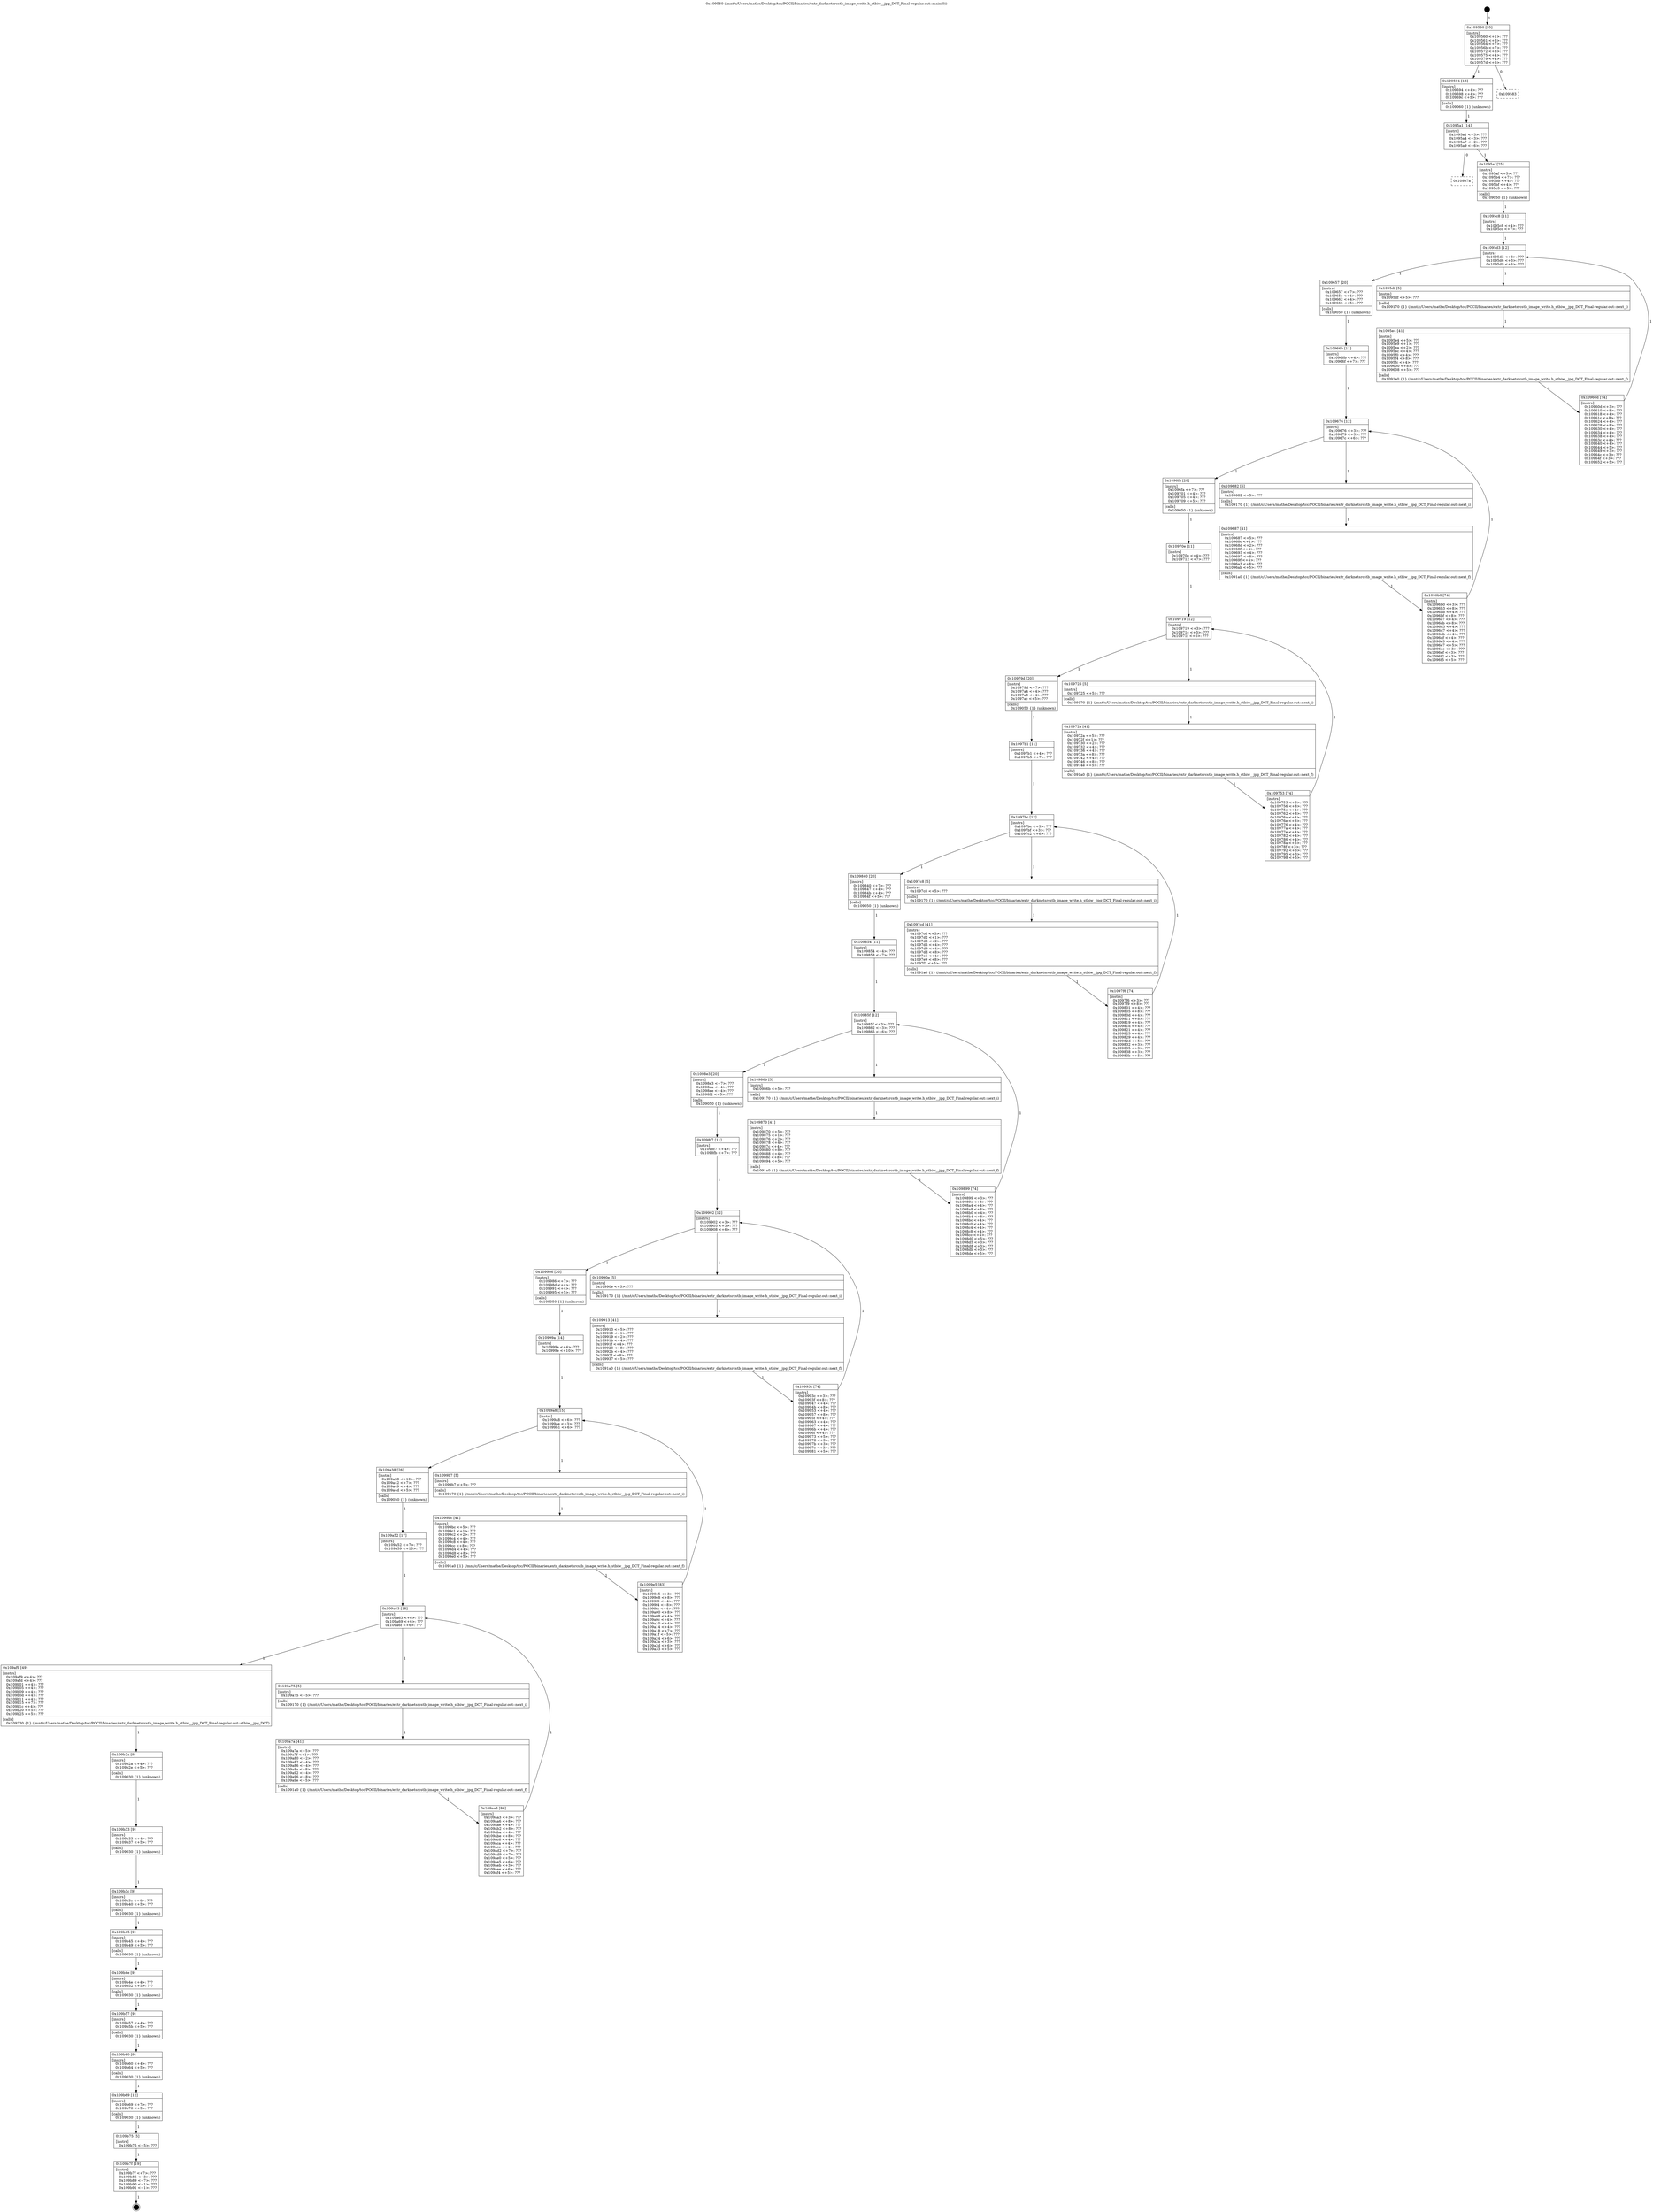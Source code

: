 digraph "0x109560" {
  label = "0x109560 (/mnt/c/Users/mathe/Desktop/tcc/POCII/binaries/extr_darknetsrcstb_image_write.h_stbiw__jpg_DCT_Final-regular.out::main(0))"
  labelloc = "t"
  node[shape=record]

  Entry [label="",width=0.3,height=0.3,shape=circle,fillcolor=black,style=filled]
  "0x109560" [label="{
     0x109560 [35]\l
     | [instrs]\l
     &nbsp;&nbsp;0x109560 \<+1\>: ???\l
     &nbsp;&nbsp;0x109561 \<+3\>: ???\l
     &nbsp;&nbsp;0x109564 \<+7\>: ???\l
     &nbsp;&nbsp;0x10956b \<+7\>: ???\l
     &nbsp;&nbsp;0x109572 \<+3\>: ???\l
     &nbsp;&nbsp;0x109575 \<+4\>: ???\l
     &nbsp;&nbsp;0x109579 \<+4\>: ???\l
     &nbsp;&nbsp;0x10957d \<+6\>: ???\l
  }"]
  "0x109594" [label="{
     0x109594 [13]\l
     | [instrs]\l
     &nbsp;&nbsp;0x109594 \<+4\>: ???\l
     &nbsp;&nbsp;0x109598 \<+4\>: ???\l
     &nbsp;&nbsp;0x10959c \<+5\>: ???\l
     | [calls]\l
     &nbsp;&nbsp;0x109060 \{1\} (unknown)\l
  }"]
  "0x109583" [label="{
     0x109583\l
  }", style=dashed]
  "0x1095a1" [label="{
     0x1095a1 [14]\l
     | [instrs]\l
     &nbsp;&nbsp;0x1095a1 \<+3\>: ???\l
     &nbsp;&nbsp;0x1095a4 \<+3\>: ???\l
     &nbsp;&nbsp;0x1095a7 \<+2\>: ???\l
     &nbsp;&nbsp;0x1095a9 \<+6\>: ???\l
  }"]
  "0x109b7a" [label="{
     0x109b7a\l
  }", style=dashed]
  "0x1095af" [label="{
     0x1095af [25]\l
     | [instrs]\l
     &nbsp;&nbsp;0x1095af \<+5\>: ???\l
     &nbsp;&nbsp;0x1095b4 \<+7\>: ???\l
     &nbsp;&nbsp;0x1095bb \<+4\>: ???\l
     &nbsp;&nbsp;0x1095bf \<+4\>: ???\l
     &nbsp;&nbsp;0x1095c3 \<+5\>: ???\l
     | [calls]\l
     &nbsp;&nbsp;0x109050 \{1\} (unknown)\l
  }"]
  Exit [label="",width=0.3,height=0.3,shape=circle,fillcolor=black,style=filled,peripheries=2]
  "0x1095d3" [label="{
     0x1095d3 [12]\l
     | [instrs]\l
     &nbsp;&nbsp;0x1095d3 \<+3\>: ???\l
     &nbsp;&nbsp;0x1095d6 \<+3\>: ???\l
     &nbsp;&nbsp;0x1095d9 \<+6\>: ???\l
  }"]
  "0x109657" [label="{
     0x109657 [20]\l
     | [instrs]\l
     &nbsp;&nbsp;0x109657 \<+7\>: ???\l
     &nbsp;&nbsp;0x10965e \<+4\>: ???\l
     &nbsp;&nbsp;0x109662 \<+4\>: ???\l
     &nbsp;&nbsp;0x109666 \<+5\>: ???\l
     | [calls]\l
     &nbsp;&nbsp;0x109050 \{1\} (unknown)\l
  }"]
  "0x1095df" [label="{
     0x1095df [5]\l
     | [instrs]\l
     &nbsp;&nbsp;0x1095df \<+5\>: ???\l
     | [calls]\l
     &nbsp;&nbsp;0x109170 \{1\} (/mnt/c/Users/mathe/Desktop/tcc/POCII/binaries/extr_darknetsrcstb_image_write.h_stbiw__jpg_DCT_Final-regular.out::next_i)\l
  }"]
  "0x1095e4" [label="{
     0x1095e4 [41]\l
     | [instrs]\l
     &nbsp;&nbsp;0x1095e4 \<+5\>: ???\l
     &nbsp;&nbsp;0x1095e9 \<+1\>: ???\l
     &nbsp;&nbsp;0x1095ea \<+2\>: ???\l
     &nbsp;&nbsp;0x1095ec \<+4\>: ???\l
     &nbsp;&nbsp;0x1095f0 \<+4\>: ???\l
     &nbsp;&nbsp;0x1095f4 \<+8\>: ???\l
     &nbsp;&nbsp;0x1095fc \<+4\>: ???\l
     &nbsp;&nbsp;0x109600 \<+8\>: ???\l
     &nbsp;&nbsp;0x109608 \<+5\>: ???\l
     | [calls]\l
     &nbsp;&nbsp;0x1091a0 \{1\} (/mnt/c/Users/mathe/Desktop/tcc/POCII/binaries/extr_darknetsrcstb_image_write.h_stbiw__jpg_DCT_Final-regular.out::next_f)\l
  }"]
  "0x10960d" [label="{
     0x10960d [74]\l
     | [instrs]\l
     &nbsp;&nbsp;0x10960d \<+3\>: ???\l
     &nbsp;&nbsp;0x109610 \<+8\>: ???\l
     &nbsp;&nbsp;0x109618 \<+4\>: ???\l
     &nbsp;&nbsp;0x10961c \<+8\>: ???\l
     &nbsp;&nbsp;0x109624 \<+4\>: ???\l
     &nbsp;&nbsp;0x109628 \<+8\>: ???\l
     &nbsp;&nbsp;0x109630 \<+4\>: ???\l
     &nbsp;&nbsp;0x109634 \<+4\>: ???\l
     &nbsp;&nbsp;0x109638 \<+4\>: ???\l
     &nbsp;&nbsp;0x10963c \<+4\>: ???\l
     &nbsp;&nbsp;0x109640 \<+4\>: ???\l
     &nbsp;&nbsp;0x109644 \<+5\>: ???\l
     &nbsp;&nbsp;0x109649 \<+3\>: ???\l
     &nbsp;&nbsp;0x10964c \<+3\>: ???\l
     &nbsp;&nbsp;0x10964f \<+3\>: ???\l
     &nbsp;&nbsp;0x109652 \<+5\>: ???\l
  }"]
  "0x1095c8" [label="{
     0x1095c8 [11]\l
     | [instrs]\l
     &nbsp;&nbsp;0x1095c8 \<+4\>: ???\l
     &nbsp;&nbsp;0x1095cc \<+7\>: ???\l
  }"]
  "0x109676" [label="{
     0x109676 [12]\l
     | [instrs]\l
     &nbsp;&nbsp;0x109676 \<+3\>: ???\l
     &nbsp;&nbsp;0x109679 \<+3\>: ???\l
     &nbsp;&nbsp;0x10967c \<+6\>: ???\l
  }"]
  "0x1096fa" [label="{
     0x1096fa [20]\l
     | [instrs]\l
     &nbsp;&nbsp;0x1096fa \<+7\>: ???\l
     &nbsp;&nbsp;0x109701 \<+4\>: ???\l
     &nbsp;&nbsp;0x109705 \<+4\>: ???\l
     &nbsp;&nbsp;0x109709 \<+5\>: ???\l
     | [calls]\l
     &nbsp;&nbsp;0x109050 \{1\} (unknown)\l
  }"]
  "0x109682" [label="{
     0x109682 [5]\l
     | [instrs]\l
     &nbsp;&nbsp;0x109682 \<+5\>: ???\l
     | [calls]\l
     &nbsp;&nbsp;0x109170 \{1\} (/mnt/c/Users/mathe/Desktop/tcc/POCII/binaries/extr_darknetsrcstb_image_write.h_stbiw__jpg_DCT_Final-regular.out::next_i)\l
  }"]
  "0x109687" [label="{
     0x109687 [41]\l
     | [instrs]\l
     &nbsp;&nbsp;0x109687 \<+5\>: ???\l
     &nbsp;&nbsp;0x10968c \<+1\>: ???\l
     &nbsp;&nbsp;0x10968d \<+2\>: ???\l
     &nbsp;&nbsp;0x10968f \<+4\>: ???\l
     &nbsp;&nbsp;0x109693 \<+4\>: ???\l
     &nbsp;&nbsp;0x109697 \<+8\>: ???\l
     &nbsp;&nbsp;0x10969f \<+4\>: ???\l
     &nbsp;&nbsp;0x1096a3 \<+8\>: ???\l
     &nbsp;&nbsp;0x1096ab \<+5\>: ???\l
     | [calls]\l
     &nbsp;&nbsp;0x1091a0 \{1\} (/mnt/c/Users/mathe/Desktop/tcc/POCII/binaries/extr_darknetsrcstb_image_write.h_stbiw__jpg_DCT_Final-regular.out::next_f)\l
  }"]
  "0x1096b0" [label="{
     0x1096b0 [74]\l
     | [instrs]\l
     &nbsp;&nbsp;0x1096b0 \<+3\>: ???\l
     &nbsp;&nbsp;0x1096b3 \<+8\>: ???\l
     &nbsp;&nbsp;0x1096bb \<+4\>: ???\l
     &nbsp;&nbsp;0x1096bf \<+8\>: ???\l
     &nbsp;&nbsp;0x1096c7 \<+4\>: ???\l
     &nbsp;&nbsp;0x1096cb \<+8\>: ???\l
     &nbsp;&nbsp;0x1096d3 \<+4\>: ???\l
     &nbsp;&nbsp;0x1096d7 \<+4\>: ???\l
     &nbsp;&nbsp;0x1096db \<+4\>: ???\l
     &nbsp;&nbsp;0x1096df \<+4\>: ???\l
     &nbsp;&nbsp;0x1096e3 \<+4\>: ???\l
     &nbsp;&nbsp;0x1096e7 \<+5\>: ???\l
     &nbsp;&nbsp;0x1096ec \<+3\>: ???\l
     &nbsp;&nbsp;0x1096ef \<+3\>: ???\l
     &nbsp;&nbsp;0x1096f2 \<+3\>: ???\l
     &nbsp;&nbsp;0x1096f5 \<+5\>: ???\l
  }"]
  "0x10966b" [label="{
     0x10966b [11]\l
     | [instrs]\l
     &nbsp;&nbsp;0x10966b \<+4\>: ???\l
     &nbsp;&nbsp;0x10966f \<+7\>: ???\l
  }"]
  "0x109719" [label="{
     0x109719 [12]\l
     | [instrs]\l
     &nbsp;&nbsp;0x109719 \<+3\>: ???\l
     &nbsp;&nbsp;0x10971c \<+3\>: ???\l
     &nbsp;&nbsp;0x10971f \<+6\>: ???\l
  }"]
  "0x10979d" [label="{
     0x10979d [20]\l
     | [instrs]\l
     &nbsp;&nbsp;0x10979d \<+7\>: ???\l
     &nbsp;&nbsp;0x1097a4 \<+4\>: ???\l
     &nbsp;&nbsp;0x1097a8 \<+4\>: ???\l
     &nbsp;&nbsp;0x1097ac \<+5\>: ???\l
     | [calls]\l
     &nbsp;&nbsp;0x109050 \{1\} (unknown)\l
  }"]
  "0x109725" [label="{
     0x109725 [5]\l
     | [instrs]\l
     &nbsp;&nbsp;0x109725 \<+5\>: ???\l
     | [calls]\l
     &nbsp;&nbsp;0x109170 \{1\} (/mnt/c/Users/mathe/Desktop/tcc/POCII/binaries/extr_darknetsrcstb_image_write.h_stbiw__jpg_DCT_Final-regular.out::next_i)\l
  }"]
  "0x10972a" [label="{
     0x10972a [41]\l
     | [instrs]\l
     &nbsp;&nbsp;0x10972a \<+5\>: ???\l
     &nbsp;&nbsp;0x10972f \<+1\>: ???\l
     &nbsp;&nbsp;0x109730 \<+2\>: ???\l
     &nbsp;&nbsp;0x109732 \<+4\>: ???\l
     &nbsp;&nbsp;0x109736 \<+4\>: ???\l
     &nbsp;&nbsp;0x10973a \<+8\>: ???\l
     &nbsp;&nbsp;0x109742 \<+4\>: ???\l
     &nbsp;&nbsp;0x109746 \<+8\>: ???\l
     &nbsp;&nbsp;0x10974e \<+5\>: ???\l
     | [calls]\l
     &nbsp;&nbsp;0x1091a0 \{1\} (/mnt/c/Users/mathe/Desktop/tcc/POCII/binaries/extr_darknetsrcstb_image_write.h_stbiw__jpg_DCT_Final-regular.out::next_f)\l
  }"]
  "0x109753" [label="{
     0x109753 [74]\l
     | [instrs]\l
     &nbsp;&nbsp;0x109753 \<+3\>: ???\l
     &nbsp;&nbsp;0x109756 \<+8\>: ???\l
     &nbsp;&nbsp;0x10975e \<+4\>: ???\l
     &nbsp;&nbsp;0x109762 \<+8\>: ???\l
     &nbsp;&nbsp;0x10976a \<+4\>: ???\l
     &nbsp;&nbsp;0x10976e \<+8\>: ???\l
     &nbsp;&nbsp;0x109776 \<+4\>: ???\l
     &nbsp;&nbsp;0x10977a \<+4\>: ???\l
     &nbsp;&nbsp;0x10977e \<+4\>: ???\l
     &nbsp;&nbsp;0x109782 \<+4\>: ???\l
     &nbsp;&nbsp;0x109786 \<+4\>: ???\l
     &nbsp;&nbsp;0x10978a \<+5\>: ???\l
     &nbsp;&nbsp;0x10978f \<+3\>: ???\l
     &nbsp;&nbsp;0x109792 \<+3\>: ???\l
     &nbsp;&nbsp;0x109795 \<+3\>: ???\l
     &nbsp;&nbsp;0x109798 \<+5\>: ???\l
  }"]
  "0x10970e" [label="{
     0x10970e [11]\l
     | [instrs]\l
     &nbsp;&nbsp;0x10970e \<+4\>: ???\l
     &nbsp;&nbsp;0x109712 \<+7\>: ???\l
  }"]
  "0x1097bc" [label="{
     0x1097bc [12]\l
     | [instrs]\l
     &nbsp;&nbsp;0x1097bc \<+3\>: ???\l
     &nbsp;&nbsp;0x1097bf \<+3\>: ???\l
     &nbsp;&nbsp;0x1097c2 \<+6\>: ???\l
  }"]
  "0x109840" [label="{
     0x109840 [20]\l
     | [instrs]\l
     &nbsp;&nbsp;0x109840 \<+7\>: ???\l
     &nbsp;&nbsp;0x109847 \<+4\>: ???\l
     &nbsp;&nbsp;0x10984b \<+4\>: ???\l
     &nbsp;&nbsp;0x10984f \<+5\>: ???\l
     | [calls]\l
     &nbsp;&nbsp;0x109050 \{1\} (unknown)\l
  }"]
  "0x1097c8" [label="{
     0x1097c8 [5]\l
     | [instrs]\l
     &nbsp;&nbsp;0x1097c8 \<+5\>: ???\l
     | [calls]\l
     &nbsp;&nbsp;0x109170 \{1\} (/mnt/c/Users/mathe/Desktop/tcc/POCII/binaries/extr_darknetsrcstb_image_write.h_stbiw__jpg_DCT_Final-regular.out::next_i)\l
  }"]
  "0x1097cd" [label="{
     0x1097cd [41]\l
     | [instrs]\l
     &nbsp;&nbsp;0x1097cd \<+5\>: ???\l
     &nbsp;&nbsp;0x1097d2 \<+1\>: ???\l
     &nbsp;&nbsp;0x1097d3 \<+2\>: ???\l
     &nbsp;&nbsp;0x1097d5 \<+4\>: ???\l
     &nbsp;&nbsp;0x1097d9 \<+4\>: ???\l
     &nbsp;&nbsp;0x1097dd \<+8\>: ???\l
     &nbsp;&nbsp;0x1097e5 \<+4\>: ???\l
     &nbsp;&nbsp;0x1097e9 \<+8\>: ???\l
     &nbsp;&nbsp;0x1097f1 \<+5\>: ???\l
     | [calls]\l
     &nbsp;&nbsp;0x1091a0 \{1\} (/mnt/c/Users/mathe/Desktop/tcc/POCII/binaries/extr_darknetsrcstb_image_write.h_stbiw__jpg_DCT_Final-regular.out::next_f)\l
  }"]
  "0x1097f6" [label="{
     0x1097f6 [74]\l
     | [instrs]\l
     &nbsp;&nbsp;0x1097f6 \<+3\>: ???\l
     &nbsp;&nbsp;0x1097f9 \<+8\>: ???\l
     &nbsp;&nbsp;0x109801 \<+4\>: ???\l
     &nbsp;&nbsp;0x109805 \<+8\>: ???\l
     &nbsp;&nbsp;0x10980d \<+4\>: ???\l
     &nbsp;&nbsp;0x109811 \<+8\>: ???\l
     &nbsp;&nbsp;0x109819 \<+4\>: ???\l
     &nbsp;&nbsp;0x10981d \<+4\>: ???\l
     &nbsp;&nbsp;0x109821 \<+4\>: ???\l
     &nbsp;&nbsp;0x109825 \<+4\>: ???\l
     &nbsp;&nbsp;0x109829 \<+4\>: ???\l
     &nbsp;&nbsp;0x10982d \<+5\>: ???\l
     &nbsp;&nbsp;0x109832 \<+3\>: ???\l
     &nbsp;&nbsp;0x109835 \<+3\>: ???\l
     &nbsp;&nbsp;0x109838 \<+3\>: ???\l
     &nbsp;&nbsp;0x10983b \<+5\>: ???\l
  }"]
  "0x1097b1" [label="{
     0x1097b1 [11]\l
     | [instrs]\l
     &nbsp;&nbsp;0x1097b1 \<+4\>: ???\l
     &nbsp;&nbsp;0x1097b5 \<+7\>: ???\l
  }"]
  "0x10985f" [label="{
     0x10985f [12]\l
     | [instrs]\l
     &nbsp;&nbsp;0x10985f \<+3\>: ???\l
     &nbsp;&nbsp;0x109862 \<+3\>: ???\l
     &nbsp;&nbsp;0x109865 \<+6\>: ???\l
  }"]
  "0x1098e3" [label="{
     0x1098e3 [20]\l
     | [instrs]\l
     &nbsp;&nbsp;0x1098e3 \<+7\>: ???\l
     &nbsp;&nbsp;0x1098ea \<+4\>: ???\l
     &nbsp;&nbsp;0x1098ee \<+4\>: ???\l
     &nbsp;&nbsp;0x1098f2 \<+5\>: ???\l
     | [calls]\l
     &nbsp;&nbsp;0x109050 \{1\} (unknown)\l
  }"]
  "0x10986b" [label="{
     0x10986b [5]\l
     | [instrs]\l
     &nbsp;&nbsp;0x10986b \<+5\>: ???\l
     | [calls]\l
     &nbsp;&nbsp;0x109170 \{1\} (/mnt/c/Users/mathe/Desktop/tcc/POCII/binaries/extr_darknetsrcstb_image_write.h_stbiw__jpg_DCT_Final-regular.out::next_i)\l
  }"]
  "0x109870" [label="{
     0x109870 [41]\l
     | [instrs]\l
     &nbsp;&nbsp;0x109870 \<+5\>: ???\l
     &nbsp;&nbsp;0x109875 \<+1\>: ???\l
     &nbsp;&nbsp;0x109876 \<+2\>: ???\l
     &nbsp;&nbsp;0x109878 \<+4\>: ???\l
     &nbsp;&nbsp;0x10987c \<+4\>: ???\l
     &nbsp;&nbsp;0x109880 \<+8\>: ???\l
     &nbsp;&nbsp;0x109888 \<+4\>: ???\l
     &nbsp;&nbsp;0x10988c \<+8\>: ???\l
     &nbsp;&nbsp;0x109894 \<+5\>: ???\l
     | [calls]\l
     &nbsp;&nbsp;0x1091a0 \{1\} (/mnt/c/Users/mathe/Desktop/tcc/POCII/binaries/extr_darknetsrcstb_image_write.h_stbiw__jpg_DCT_Final-regular.out::next_f)\l
  }"]
  "0x109899" [label="{
     0x109899 [74]\l
     | [instrs]\l
     &nbsp;&nbsp;0x109899 \<+3\>: ???\l
     &nbsp;&nbsp;0x10989c \<+8\>: ???\l
     &nbsp;&nbsp;0x1098a4 \<+4\>: ???\l
     &nbsp;&nbsp;0x1098a8 \<+8\>: ???\l
     &nbsp;&nbsp;0x1098b0 \<+4\>: ???\l
     &nbsp;&nbsp;0x1098b4 \<+8\>: ???\l
     &nbsp;&nbsp;0x1098bc \<+4\>: ???\l
     &nbsp;&nbsp;0x1098c0 \<+4\>: ???\l
     &nbsp;&nbsp;0x1098c4 \<+4\>: ???\l
     &nbsp;&nbsp;0x1098c8 \<+4\>: ???\l
     &nbsp;&nbsp;0x1098cc \<+4\>: ???\l
     &nbsp;&nbsp;0x1098d0 \<+5\>: ???\l
     &nbsp;&nbsp;0x1098d5 \<+3\>: ???\l
     &nbsp;&nbsp;0x1098d8 \<+3\>: ???\l
     &nbsp;&nbsp;0x1098db \<+3\>: ???\l
     &nbsp;&nbsp;0x1098de \<+5\>: ???\l
  }"]
  "0x109854" [label="{
     0x109854 [11]\l
     | [instrs]\l
     &nbsp;&nbsp;0x109854 \<+4\>: ???\l
     &nbsp;&nbsp;0x109858 \<+7\>: ???\l
  }"]
  "0x109902" [label="{
     0x109902 [12]\l
     | [instrs]\l
     &nbsp;&nbsp;0x109902 \<+3\>: ???\l
     &nbsp;&nbsp;0x109905 \<+3\>: ???\l
     &nbsp;&nbsp;0x109908 \<+6\>: ???\l
  }"]
  "0x109986" [label="{
     0x109986 [20]\l
     | [instrs]\l
     &nbsp;&nbsp;0x109986 \<+7\>: ???\l
     &nbsp;&nbsp;0x10998d \<+4\>: ???\l
     &nbsp;&nbsp;0x109991 \<+4\>: ???\l
     &nbsp;&nbsp;0x109995 \<+5\>: ???\l
     | [calls]\l
     &nbsp;&nbsp;0x109050 \{1\} (unknown)\l
  }"]
  "0x10990e" [label="{
     0x10990e [5]\l
     | [instrs]\l
     &nbsp;&nbsp;0x10990e \<+5\>: ???\l
     | [calls]\l
     &nbsp;&nbsp;0x109170 \{1\} (/mnt/c/Users/mathe/Desktop/tcc/POCII/binaries/extr_darknetsrcstb_image_write.h_stbiw__jpg_DCT_Final-regular.out::next_i)\l
  }"]
  "0x109913" [label="{
     0x109913 [41]\l
     | [instrs]\l
     &nbsp;&nbsp;0x109913 \<+5\>: ???\l
     &nbsp;&nbsp;0x109918 \<+1\>: ???\l
     &nbsp;&nbsp;0x109919 \<+2\>: ???\l
     &nbsp;&nbsp;0x10991b \<+4\>: ???\l
     &nbsp;&nbsp;0x10991f \<+4\>: ???\l
     &nbsp;&nbsp;0x109923 \<+8\>: ???\l
     &nbsp;&nbsp;0x10992b \<+4\>: ???\l
     &nbsp;&nbsp;0x10992f \<+8\>: ???\l
     &nbsp;&nbsp;0x109937 \<+5\>: ???\l
     | [calls]\l
     &nbsp;&nbsp;0x1091a0 \{1\} (/mnt/c/Users/mathe/Desktop/tcc/POCII/binaries/extr_darknetsrcstb_image_write.h_stbiw__jpg_DCT_Final-regular.out::next_f)\l
  }"]
  "0x10993c" [label="{
     0x10993c [74]\l
     | [instrs]\l
     &nbsp;&nbsp;0x10993c \<+3\>: ???\l
     &nbsp;&nbsp;0x10993f \<+8\>: ???\l
     &nbsp;&nbsp;0x109947 \<+4\>: ???\l
     &nbsp;&nbsp;0x10994b \<+8\>: ???\l
     &nbsp;&nbsp;0x109953 \<+4\>: ???\l
     &nbsp;&nbsp;0x109957 \<+8\>: ???\l
     &nbsp;&nbsp;0x10995f \<+4\>: ???\l
     &nbsp;&nbsp;0x109963 \<+4\>: ???\l
     &nbsp;&nbsp;0x109967 \<+4\>: ???\l
     &nbsp;&nbsp;0x10996b \<+4\>: ???\l
     &nbsp;&nbsp;0x10996f \<+4\>: ???\l
     &nbsp;&nbsp;0x109973 \<+5\>: ???\l
     &nbsp;&nbsp;0x109978 \<+3\>: ???\l
     &nbsp;&nbsp;0x10997b \<+3\>: ???\l
     &nbsp;&nbsp;0x10997e \<+3\>: ???\l
     &nbsp;&nbsp;0x109981 \<+5\>: ???\l
  }"]
  "0x1098f7" [label="{
     0x1098f7 [11]\l
     | [instrs]\l
     &nbsp;&nbsp;0x1098f7 \<+4\>: ???\l
     &nbsp;&nbsp;0x1098fb \<+7\>: ???\l
  }"]
  "0x1099a8" [label="{
     0x1099a8 [15]\l
     | [instrs]\l
     &nbsp;&nbsp;0x1099a8 \<+6\>: ???\l
     &nbsp;&nbsp;0x1099ae \<+3\>: ???\l
     &nbsp;&nbsp;0x1099b1 \<+6\>: ???\l
  }"]
  "0x109a38" [label="{
     0x109a38 [26]\l
     | [instrs]\l
     &nbsp;&nbsp;0x109a38 \<+10\>: ???\l
     &nbsp;&nbsp;0x109a42 \<+7\>: ???\l
     &nbsp;&nbsp;0x109a49 \<+4\>: ???\l
     &nbsp;&nbsp;0x109a4d \<+5\>: ???\l
     | [calls]\l
     &nbsp;&nbsp;0x109050 \{1\} (unknown)\l
  }"]
  "0x1099b7" [label="{
     0x1099b7 [5]\l
     | [instrs]\l
     &nbsp;&nbsp;0x1099b7 \<+5\>: ???\l
     | [calls]\l
     &nbsp;&nbsp;0x109170 \{1\} (/mnt/c/Users/mathe/Desktop/tcc/POCII/binaries/extr_darknetsrcstb_image_write.h_stbiw__jpg_DCT_Final-regular.out::next_i)\l
  }"]
  "0x1099bc" [label="{
     0x1099bc [41]\l
     | [instrs]\l
     &nbsp;&nbsp;0x1099bc \<+5\>: ???\l
     &nbsp;&nbsp;0x1099c1 \<+1\>: ???\l
     &nbsp;&nbsp;0x1099c2 \<+2\>: ???\l
     &nbsp;&nbsp;0x1099c4 \<+4\>: ???\l
     &nbsp;&nbsp;0x1099c8 \<+4\>: ???\l
     &nbsp;&nbsp;0x1099cc \<+8\>: ???\l
     &nbsp;&nbsp;0x1099d4 \<+4\>: ???\l
     &nbsp;&nbsp;0x1099d8 \<+8\>: ???\l
     &nbsp;&nbsp;0x1099e0 \<+5\>: ???\l
     | [calls]\l
     &nbsp;&nbsp;0x1091a0 \{1\} (/mnt/c/Users/mathe/Desktop/tcc/POCII/binaries/extr_darknetsrcstb_image_write.h_stbiw__jpg_DCT_Final-regular.out::next_f)\l
  }"]
  "0x1099e5" [label="{
     0x1099e5 [83]\l
     | [instrs]\l
     &nbsp;&nbsp;0x1099e5 \<+3\>: ???\l
     &nbsp;&nbsp;0x1099e8 \<+8\>: ???\l
     &nbsp;&nbsp;0x1099f0 \<+4\>: ???\l
     &nbsp;&nbsp;0x1099f4 \<+8\>: ???\l
     &nbsp;&nbsp;0x1099fc \<+4\>: ???\l
     &nbsp;&nbsp;0x109a00 \<+8\>: ???\l
     &nbsp;&nbsp;0x109a08 \<+4\>: ???\l
     &nbsp;&nbsp;0x109a0c \<+4\>: ???\l
     &nbsp;&nbsp;0x109a10 \<+4\>: ???\l
     &nbsp;&nbsp;0x109a14 \<+4\>: ???\l
     &nbsp;&nbsp;0x109a18 \<+7\>: ???\l
     &nbsp;&nbsp;0x109a1f \<+5\>: ???\l
     &nbsp;&nbsp;0x109a24 \<+6\>: ???\l
     &nbsp;&nbsp;0x109a2a \<+3\>: ???\l
     &nbsp;&nbsp;0x109a2d \<+6\>: ???\l
     &nbsp;&nbsp;0x109a33 \<+5\>: ???\l
  }"]
  "0x10999a" [label="{
     0x10999a [14]\l
     | [instrs]\l
     &nbsp;&nbsp;0x10999a \<+4\>: ???\l
     &nbsp;&nbsp;0x10999e \<+10\>: ???\l
  }"]
  "0x109a63" [label="{
     0x109a63 [18]\l
     | [instrs]\l
     &nbsp;&nbsp;0x109a63 \<+6\>: ???\l
     &nbsp;&nbsp;0x109a69 \<+6\>: ???\l
     &nbsp;&nbsp;0x109a6f \<+6\>: ???\l
  }"]
  "0x109af9" [label="{
     0x109af9 [49]\l
     | [instrs]\l
     &nbsp;&nbsp;0x109af9 \<+4\>: ???\l
     &nbsp;&nbsp;0x109afd \<+4\>: ???\l
     &nbsp;&nbsp;0x109b01 \<+4\>: ???\l
     &nbsp;&nbsp;0x109b05 \<+4\>: ???\l
     &nbsp;&nbsp;0x109b09 \<+4\>: ???\l
     &nbsp;&nbsp;0x109b0d \<+4\>: ???\l
     &nbsp;&nbsp;0x109b11 \<+4\>: ???\l
     &nbsp;&nbsp;0x109b15 \<+7\>: ???\l
     &nbsp;&nbsp;0x109b1c \<+4\>: ???\l
     &nbsp;&nbsp;0x109b20 \<+5\>: ???\l
     &nbsp;&nbsp;0x109b25 \<+5\>: ???\l
     | [calls]\l
     &nbsp;&nbsp;0x109230 \{1\} (/mnt/c/Users/mathe/Desktop/tcc/POCII/binaries/extr_darknetsrcstb_image_write.h_stbiw__jpg_DCT_Final-regular.out::stbiw__jpg_DCT)\l
  }"]
  "0x109a75" [label="{
     0x109a75 [5]\l
     | [instrs]\l
     &nbsp;&nbsp;0x109a75 \<+5\>: ???\l
     | [calls]\l
     &nbsp;&nbsp;0x109170 \{1\} (/mnt/c/Users/mathe/Desktop/tcc/POCII/binaries/extr_darknetsrcstb_image_write.h_stbiw__jpg_DCT_Final-regular.out::next_i)\l
  }"]
  "0x109a7a" [label="{
     0x109a7a [41]\l
     | [instrs]\l
     &nbsp;&nbsp;0x109a7a \<+5\>: ???\l
     &nbsp;&nbsp;0x109a7f \<+1\>: ???\l
     &nbsp;&nbsp;0x109a80 \<+2\>: ???\l
     &nbsp;&nbsp;0x109a82 \<+4\>: ???\l
     &nbsp;&nbsp;0x109a86 \<+4\>: ???\l
     &nbsp;&nbsp;0x109a8a \<+8\>: ???\l
     &nbsp;&nbsp;0x109a92 \<+4\>: ???\l
     &nbsp;&nbsp;0x109a96 \<+8\>: ???\l
     &nbsp;&nbsp;0x109a9e \<+5\>: ???\l
     | [calls]\l
     &nbsp;&nbsp;0x1091a0 \{1\} (/mnt/c/Users/mathe/Desktop/tcc/POCII/binaries/extr_darknetsrcstb_image_write.h_stbiw__jpg_DCT_Final-regular.out::next_f)\l
  }"]
  "0x109aa3" [label="{
     0x109aa3 [86]\l
     | [instrs]\l
     &nbsp;&nbsp;0x109aa3 \<+3\>: ???\l
     &nbsp;&nbsp;0x109aa6 \<+8\>: ???\l
     &nbsp;&nbsp;0x109aae \<+4\>: ???\l
     &nbsp;&nbsp;0x109ab2 \<+8\>: ???\l
     &nbsp;&nbsp;0x109aba \<+4\>: ???\l
     &nbsp;&nbsp;0x109abe \<+8\>: ???\l
     &nbsp;&nbsp;0x109ac6 \<+4\>: ???\l
     &nbsp;&nbsp;0x109aca \<+4\>: ???\l
     &nbsp;&nbsp;0x109ace \<+4\>: ???\l
     &nbsp;&nbsp;0x109ad2 \<+7\>: ???\l
     &nbsp;&nbsp;0x109ad9 \<+7\>: ???\l
     &nbsp;&nbsp;0x109ae0 \<+5\>: ???\l
     &nbsp;&nbsp;0x109ae5 \<+6\>: ???\l
     &nbsp;&nbsp;0x109aeb \<+3\>: ???\l
     &nbsp;&nbsp;0x109aee \<+6\>: ???\l
     &nbsp;&nbsp;0x109af4 \<+5\>: ???\l
  }"]
  "0x109a52" [label="{
     0x109a52 [17]\l
     | [instrs]\l
     &nbsp;&nbsp;0x109a52 \<+7\>: ???\l
     &nbsp;&nbsp;0x109a59 \<+10\>: ???\l
  }"]
  "0x109b2a" [label="{
     0x109b2a [9]\l
     | [instrs]\l
     &nbsp;&nbsp;0x109b2a \<+4\>: ???\l
     &nbsp;&nbsp;0x109b2e \<+5\>: ???\l
     | [calls]\l
     &nbsp;&nbsp;0x109030 \{1\} (unknown)\l
  }"]
  "0x109b33" [label="{
     0x109b33 [9]\l
     | [instrs]\l
     &nbsp;&nbsp;0x109b33 \<+4\>: ???\l
     &nbsp;&nbsp;0x109b37 \<+5\>: ???\l
     | [calls]\l
     &nbsp;&nbsp;0x109030 \{1\} (unknown)\l
  }"]
  "0x109b3c" [label="{
     0x109b3c [9]\l
     | [instrs]\l
     &nbsp;&nbsp;0x109b3c \<+4\>: ???\l
     &nbsp;&nbsp;0x109b40 \<+5\>: ???\l
     | [calls]\l
     &nbsp;&nbsp;0x109030 \{1\} (unknown)\l
  }"]
  "0x109b45" [label="{
     0x109b45 [9]\l
     | [instrs]\l
     &nbsp;&nbsp;0x109b45 \<+4\>: ???\l
     &nbsp;&nbsp;0x109b49 \<+5\>: ???\l
     | [calls]\l
     &nbsp;&nbsp;0x109030 \{1\} (unknown)\l
  }"]
  "0x109b4e" [label="{
     0x109b4e [9]\l
     | [instrs]\l
     &nbsp;&nbsp;0x109b4e \<+4\>: ???\l
     &nbsp;&nbsp;0x109b52 \<+5\>: ???\l
     | [calls]\l
     &nbsp;&nbsp;0x109030 \{1\} (unknown)\l
  }"]
  "0x109b57" [label="{
     0x109b57 [9]\l
     | [instrs]\l
     &nbsp;&nbsp;0x109b57 \<+4\>: ???\l
     &nbsp;&nbsp;0x109b5b \<+5\>: ???\l
     | [calls]\l
     &nbsp;&nbsp;0x109030 \{1\} (unknown)\l
  }"]
  "0x109b60" [label="{
     0x109b60 [9]\l
     | [instrs]\l
     &nbsp;&nbsp;0x109b60 \<+4\>: ???\l
     &nbsp;&nbsp;0x109b64 \<+5\>: ???\l
     | [calls]\l
     &nbsp;&nbsp;0x109030 \{1\} (unknown)\l
  }"]
  "0x109b69" [label="{
     0x109b69 [12]\l
     | [instrs]\l
     &nbsp;&nbsp;0x109b69 \<+7\>: ???\l
     &nbsp;&nbsp;0x109b70 \<+5\>: ???\l
     | [calls]\l
     &nbsp;&nbsp;0x109030 \{1\} (unknown)\l
  }"]
  "0x109b75" [label="{
     0x109b75 [5]\l
     | [instrs]\l
     &nbsp;&nbsp;0x109b75 \<+5\>: ???\l
  }"]
  "0x109b7f" [label="{
     0x109b7f [19]\l
     | [instrs]\l
     &nbsp;&nbsp;0x109b7f \<+7\>: ???\l
     &nbsp;&nbsp;0x109b86 \<+3\>: ???\l
     &nbsp;&nbsp;0x109b89 \<+7\>: ???\l
     &nbsp;&nbsp;0x109b90 \<+1\>: ???\l
     &nbsp;&nbsp;0x109b91 \<+1\>: ???\l
  }"]
  Entry -> "0x109560" [label=" 1"]
  "0x109560" -> "0x109594" [label=" 1"]
  "0x109560" -> "0x109583" [label=" 0"]
  "0x109594" -> "0x1095a1" [label=" 1"]
  "0x1095a1" -> "0x109b7a" [label=" 0"]
  "0x1095a1" -> "0x1095af" [label=" 1"]
  "0x109b7f" -> Exit [label=" 1"]
  "0x1095af" -> "0x1095c8" [label=" 1"]
  "0x1095d3" -> "0x109657" [label=" 1"]
  "0x1095d3" -> "0x1095df" [label=" 1"]
  "0x1095df" -> "0x1095e4" [label=" 1"]
  "0x1095e4" -> "0x10960d" [label=" 1"]
  "0x1095c8" -> "0x1095d3" [label=" 1"]
  "0x10960d" -> "0x1095d3" [label=" 1"]
  "0x109657" -> "0x10966b" [label=" 1"]
  "0x109676" -> "0x1096fa" [label=" 1"]
  "0x109676" -> "0x109682" [label=" 1"]
  "0x109682" -> "0x109687" [label=" 1"]
  "0x109687" -> "0x1096b0" [label=" 1"]
  "0x10966b" -> "0x109676" [label=" 1"]
  "0x1096b0" -> "0x109676" [label=" 1"]
  "0x1096fa" -> "0x10970e" [label=" 1"]
  "0x109719" -> "0x10979d" [label=" 1"]
  "0x109719" -> "0x109725" [label=" 1"]
  "0x109725" -> "0x10972a" [label=" 1"]
  "0x10972a" -> "0x109753" [label=" 1"]
  "0x10970e" -> "0x109719" [label=" 1"]
  "0x109753" -> "0x109719" [label=" 1"]
  "0x10979d" -> "0x1097b1" [label=" 1"]
  "0x1097bc" -> "0x109840" [label=" 1"]
  "0x1097bc" -> "0x1097c8" [label=" 1"]
  "0x1097c8" -> "0x1097cd" [label=" 1"]
  "0x1097cd" -> "0x1097f6" [label=" 1"]
  "0x1097b1" -> "0x1097bc" [label=" 1"]
  "0x1097f6" -> "0x1097bc" [label=" 1"]
  "0x109840" -> "0x109854" [label=" 1"]
  "0x10985f" -> "0x1098e3" [label=" 1"]
  "0x10985f" -> "0x10986b" [label=" 1"]
  "0x10986b" -> "0x109870" [label=" 1"]
  "0x109870" -> "0x109899" [label=" 1"]
  "0x109854" -> "0x10985f" [label=" 1"]
  "0x109899" -> "0x10985f" [label=" 1"]
  "0x1098e3" -> "0x1098f7" [label=" 1"]
  "0x109902" -> "0x109986" [label=" 1"]
  "0x109902" -> "0x10990e" [label=" 1"]
  "0x10990e" -> "0x109913" [label=" 1"]
  "0x109913" -> "0x10993c" [label=" 1"]
  "0x1098f7" -> "0x109902" [label=" 1"]
  "0x10993c" -> "0x109902" [label=" 1"]
  "0x109986" -> "0x10999a" [label=" 1"]
  "0x1099a8" -> "0x109a38" [label=" 1"]
  "0x1099a8" -> "0x1099b7" [label=" 1"]
  "0x1099b7" -> "0x1099bc" [label=" 1"]
  "0x1099bc" -> "0x1099e5" [label=" 1"]
  "0x10999a" -> "0x1099a8" [label=" 1"]
  "0x1099e5" -> "0x1099a8" [label=" 1"]
  "0x109a38" -> "0x109a52" [label=" 1"]
  "0x109a63" -> "0x109af9" [label=" 1"]
  "0x109a63" -> "0x109a75" [label=" 1"]
  "0x109a75" -> "0x109a7a" [label=" 1"]
  "0x109a7a" -> "0x109aa3" [label=" 1"]
  "0x109a52" -> "0x109a63" [label=" 1"]
  "0x109aa3" -> "0x109a63" [label=" 1"]
  "0x109af9" -> "0x109b2a" [label=" 1"]
  "0x109b2a" -> "0x109b33" [label=" 1"]
  "0x109b33" -> "0x109b3c" [label=" 1"]
  "0x109b3c" -> "0x109b45" [label=" 1"]
  "0x109b45" -> "0x109b4e" [label=" 1"]
  "0x109b4e" -> "0x109b57" [label=" 1"]
  "0x109b57" -> "0x109b60" [label=" 1"]
  "0x109b60" -> "0x109b69" [label=" 1"]
  "0x109b69" -> "0x109b75" [label=" 1"]
  "0x109b75" -> "0x109b7f" [label=" 1"]
}
